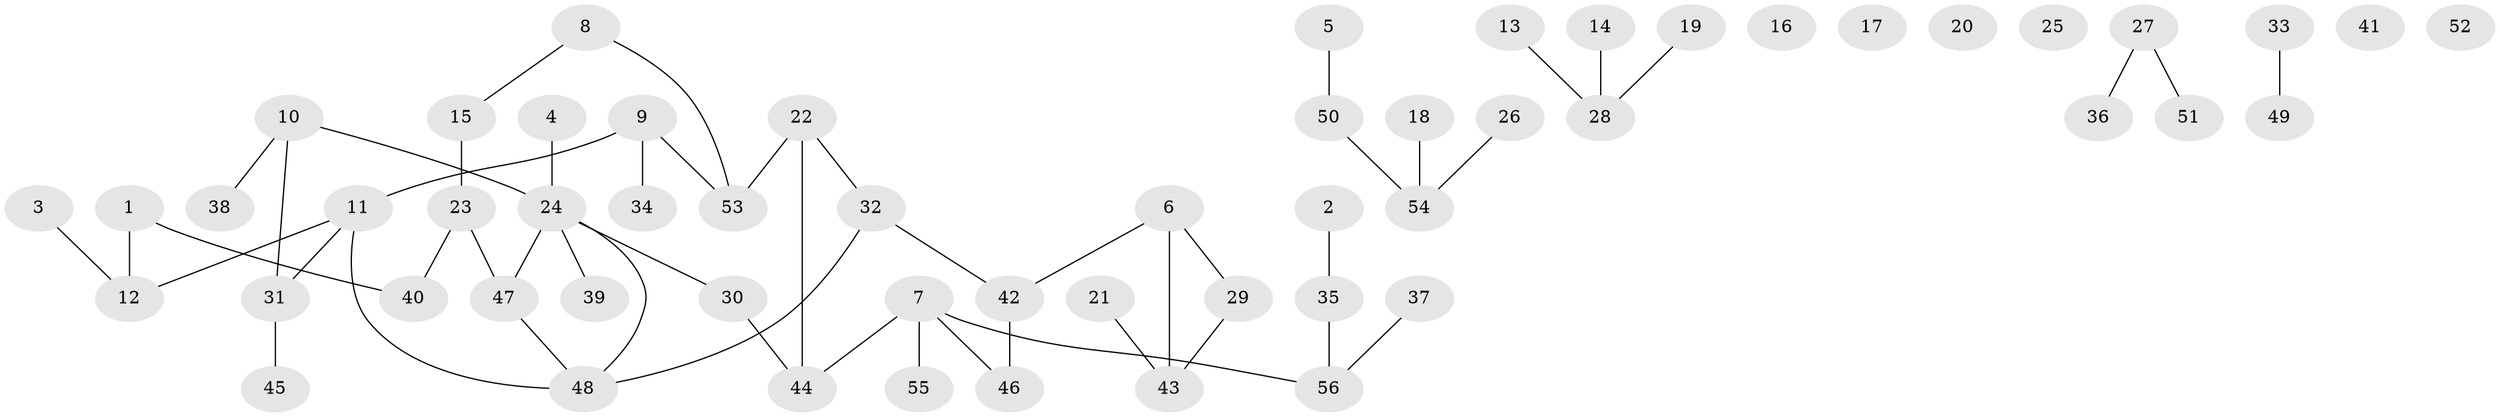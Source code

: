 // coarse degree distribution, {2: 0.21428571428571427, 1: 0.2857142857142857, 3: 0.10714285714285714, 5: 0.03571428571428571, 4: 0.07142857142857142, 0: 0.2857142857142857}
// Generated by graph-tools (version 1.1) at 2025/16/03/04/25 18:16:35]
// undirected, 56 vertices, 53 edges
graph export_dot {
graph [start="1"]
  node [color=gray90,style=filled];
  1;
  2;
  3;
  4;
  5;
  6;
  7;
  8;
  9;
  10;
  11;
  12;
  13;
  14;
  15;
  16;
  17;
  18;
  19;
  20;
  21;
  22;
  23;
  24;
  25;
  26;
  27;
  28;
  29;
  30;
  31;
  32;
  33;
  34;
  35;
  36;
  37;
  38;
  39;
  40;
  41;
  42;
  43;
  44;
  45;
  46;
  47;
  48;
  49;
  50;
  51;
  52;
  53;
  54;
  55;
  56;
  1 -- 12;
  1 -- 40;
  2 -- 35;
  3 -- 12;
  4 -- 24;
  5 -- 50;
  6 -- 29;
  6 -- 42;
  6 -- 43;
  7 -- 44;
  7 -- 46;
  7 -- 55;
  7 -- 56;
  8 -- 15;
  8 -- 53;
  9 -- 11;
  9 -- 34;
  9 -- 53;
  10 -- 24;
  10 -- 31;
  10 -- 38;
  11 -- 12;
  11 -- 31;
  11 -- 48;
  13 -- 28;
  14 -- 28;
  15 -- 23;
  18 -- 54;
  19 -- 28;
  21 -- 43;
  22 -- 32;
  22 -- 44;
  22 -- 53;
  23 -- 40;
  23 -- 47;
  24 -- 30;
  24 -- 39;
  24 -- 47;
  24 -- 48;
  26 -- 54;
  27 -- 36;
  27 -- 51;
  29 -- 43;
  30 -- 44;
  31 -- 45;
  32 -- 42;
  32 -- 48;
  33 -- 49;
  35 -- 56;
  37 -- 56;
  42 -- 46;
  47 -- 48;
  50 -- 54;
}
